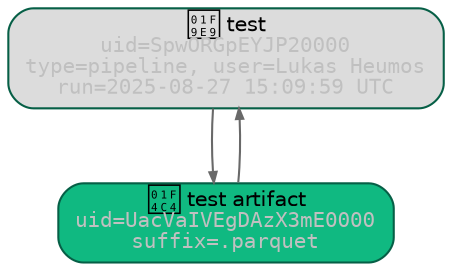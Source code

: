 digraph artifact_UacVaIVEgDAzX3mE0000 {
	node [color="#065f46" fillcolor=honeydew fontname=Helvetica fontsize=10]
	edge [arrowsize=0.5]
	run_h7QA3qZVw7YOy0mO [label=<🧩 test<BR/><FONT COLOR="GREY" POINT-SIZE="10" FACE="Monospace">uid=SpwORGpEYJP20000<BR/>type=pipeline, user=Lukas Heumos<BR/>run=2025-08-27 15:09:59 UTC</FONT>> fillcolor=gainsboro shape=box style="rounded,filled"]
	artifact_UacVaIVEgDAzX3mE0000 [label=<📄 test artifact<BR/><FONT COLOR="GREY" POINT-SIZE="10" FACE="Monospace">uid=UacVaIVEgDAzX3mE0000<BR/>suffix=.parquet</FONT>> fillcolor=honeydew shape=box style="rounded,filled"]
	run_h7QA3qZVw7YOy0mO -> artifact_UacVaIVEgDAzX3mE0000 [color=dimgrey]
	artifact_UacVaIVEgDAzX3mE0000 [label=<📄 test artifact<BR/><FONT COLOR="GREY" POINT-SIZE="10" FACE="Monospace">uid=UacVaIVEgDAzX3mE0000<BR/>suffix=.parquet</FONT>> fillcolor=honeydew shape=box style="rounded,filled"]
	run_h7QA3qZVw7YOy0mO [label=<🧩 test<BR/><FONT COLOR="GREY" POINT-SIZE="10" FACE="Monospace">uid=SpwORGpEYJP20000<BR/>type=pipeline, user=Lukas Heumos<BR/>run=2025-08-27 15:09:59 UTC</FONT>> fillcolor=gainsboro shape=box style="rounded,filled"]
	artifact_UacVaIVEgDAzX3mE0000 -> run_h7QA3qZVw7YOy0mO [color=dimgrey]
	artifact_UacVaIVEgDAzX3mE0000 [label=<📄 test artifact<BR/><FONT COLOR="GREY" POINT-SIZE="10" FACE="Monospace">uid=UacVaIVEgDAzX3mE0000<BR/>suffix=.parquet</FONT>> fillcolor="#10b981" shape=box style="rounded,filled"]
}

